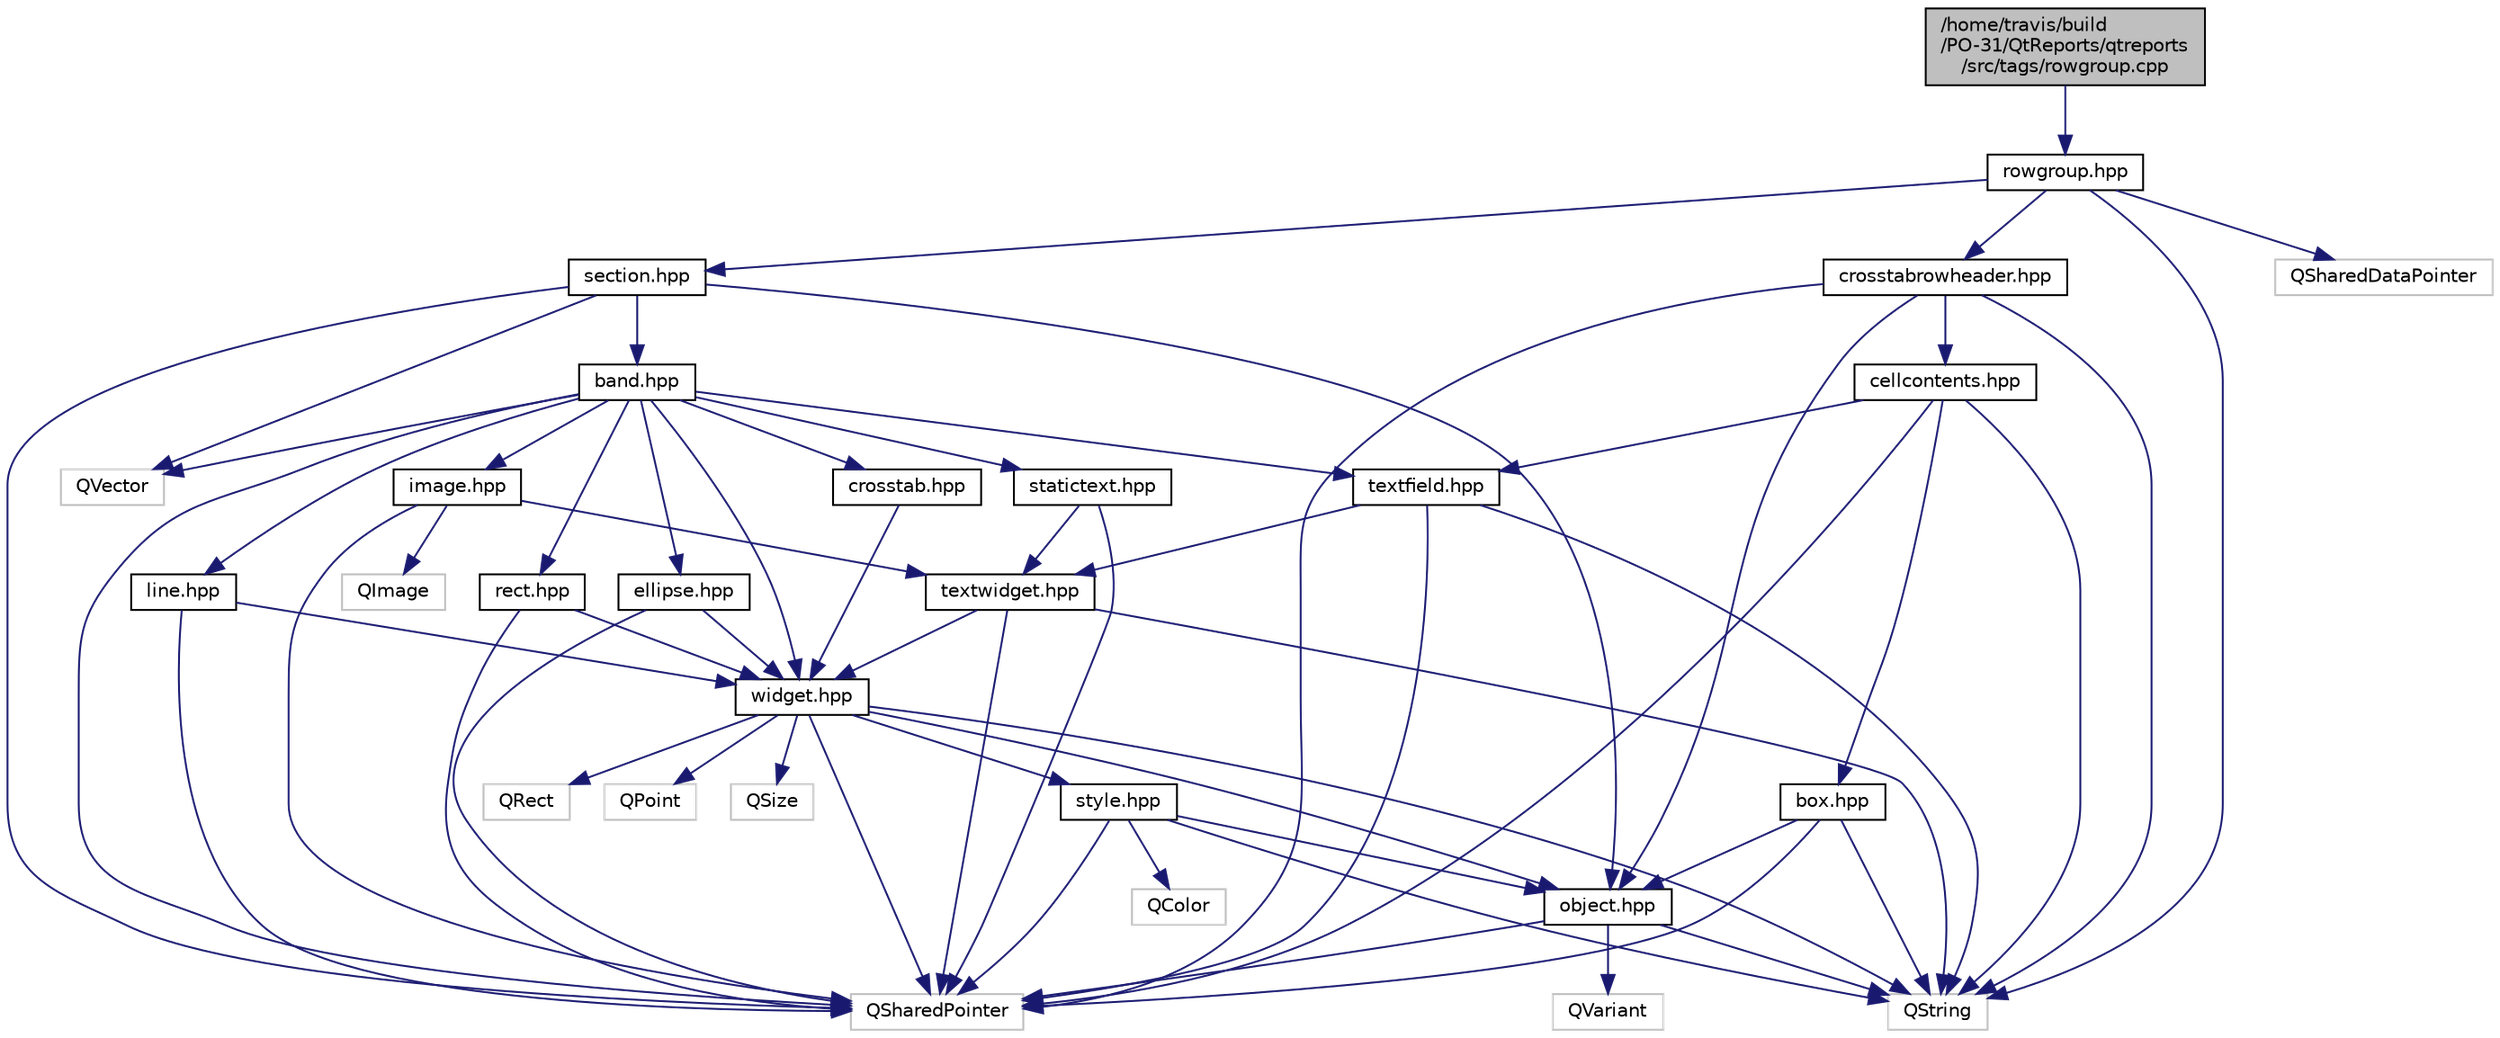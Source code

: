 digraph "/home/travis/build/PO-31/QtReports/qtreports/src/tags/rowgroup.cpp"
{
 // INTERACTIVE_SVG=YES
  bgcolor="transparent";
  edge [fontname="Helvetica",fontsize="10",labelfontname="Helvetica",labelfontsize="10"];
  node [fontname="Helvetica",fontsize="10",shape=record];
  Node1 [label="/home/travis/build\l/PO-31/QtReports/qtreports\l/src/tags/rowgroup.cpp",height=0.2,width=0.4,color="black", fillcolor="grey75", style="filled", fontcolor="black"];
  Node1 -> Node2 [color="midnightblue",fontsize="10",style="solid",fontname="Helvetica"];
  Node2 [label="rowgroup.hpp",height=0.2,width=0.4,color="black",URL="$rowgroup_8hpp.html"];
  Node2 -> Node3 [color="midnightblue",fontsize="10",style="solid",fontname="Helvetica"];
  Node3 [label="QString",height=0.2,width=0.4,color="grey75"];
  Node2 -> Node4 [color="midnightblue",fontsize="10",style="solid",fontname="Helvetica"];
  Node4 [label="QSharedDataPointer",height=0.2,width=0.4,color="grey75"];
  Node2 -> Node5 [color="midnightblue",fontsize="10",style="solid",fontname="Helvetica"];
  Node5 [label="crosstabrowheader.hpp",height=0.2,width=0.4,color="black",URL="$crosstabrowheader_8hpp.html"];
  Node5 -> Node3 [color="midnightblue",fontsize="10",style="solid",fontname="Helvetica"];
  Node5 -> Node6 [color="midnightblue",fontsize="10",style="solid",fontname="Helvetica"];
  Node6 [label="QSharedPointer",height=0.2,width=0.4,color="grey75"];
  Node5 -> Node7 [color="midnightblue",fontsize="10",style="solid",fontname="Helvetica"];
  Node7 [label="object.hpp",height=0.2,width=0.4,color="black",URL="$object_8hpp.html"];
  Node7 -> Node3 [color="midnightblue",fontsize="10",style="solid",fontname="Helvetica"];
  Node7 -> Node8 [color="midnightblue",fontsize="10",style="solid",fontname="Helvetica"];
  Node8 [label="QVariant",height=0.2,width=0.4,color="grey75"];
  Node7 -> Node6 [color="midnightblue",fontsize="10",style="solid",fontname="Helvetica"];
  Node5 -> Node9 [color="midnightblue",fontsize="10",style="solid",fontname="Helvetica"];
  Node9 [label="cellcontents.hpp",height=0.2,width=0.4,color="black",URL="$cellcontents_8hpp.html"];
  Node9 -> Node3 [color="midnightblue",fontsize="10",style="solid",fontname="Helvetica"];
  Node9 -> Node6 [color="midnightblue",fontsize="10",style="solid",fontname="Helvetica"];
  Node9 -> Node10 [color="midnightblue",fontsize="10",style="solid",fontname="Helvetica"];
  Node10 [label="box.hpp",height=0.2,width=0.4,color="black",URL="$box_8hpp.html"];
  Node10 -> Node3 [color="midnightblue",fontsize="10",style="solid",fontname="Helvetica"];
  Node10 -> Node6 [color="midnightblue",fontsize="10",style="solid",fontname="Helvetica"];
  Node10 -> Node7 [color="midnightblue",fontsize="10",style="solid",fontname="Helvetica"];
  Node9 -> Node11 [color="midnightblue",fontsize="10",style="solid",fontname="Helvetica"];
  Node11 [label="textfield.hpp",height=0.2,width=0.4,color="black",URL="$textfield_8hpp.html"];
  Node11 -> Node3 [color="midnightblue",fontsize="10",style="solid",fontname="Helvetica"];
  Node11 -> Node6 [color="midnightblue",fontsize="10",style="solid",fontname="Helvetica"];
  Node11 -> Node12 [color="midnightblue",fontsize="10",style="solid",fontname="Helvetica"];
  Node12 [label="textwidget.hpp",height=0.2,width=0.4,color="black",URL="$textwidget_8hpp.html"];
  Node12 -> Node3 [color="midnightblue",fontsize="10",style="solid",fontname="Helvetica"];
  Node12 -> Node6 [color="midnightblue",fontsize="10",style="solid",fontname="Helvetica"];
  Node12 -> Node13 [color="midnightblue",fontsize="10",style="solid",fontname="Helvetica"];
  Node13 [label="widget.hpp",height=0.2,width=0.4,color="black",URL="$widget_8hpp.html"];
  Node13 -> Node3 [color="midnightblue",fontsize="10",style="solid",fontname="Helvetica"];
  Node13 -> Node14 [color="midnightblue",fontsize="10",style="solid",fontname="Helvetica"];
  Node14 [label="QPoint",height=0.2,width=0.4,color="grey75"];
  Node13 -> Node15 [color="midnightblue",fontsize="10",style="solid",fontname="Helvetica"];
  Node15 [label="QSize",height=0.2,width=0.4,color="grey75"];
  Node13 -> Node16 [color="midnightblue",fontsize="10",style="solid",fontname="Helvetica"];
  Node16 [label="QRect",height=0.2,width=0.4,color="grey75"];
  Node13 -> Node6 [color="midnightblue",fontsize="10",style="solid",fontname="Helvetica"];
  Node13 -> Node17 [color="midnightblue",fontsize="10",style="solid",fontname="Helvetica"];
  Node17 [label="style.hpp",height=0.2,width=0.4,color="black",URL="$style_8hpp.html"];
  Node17 -> Node3 [color="midnightblue",fontsize="10",style="solid",fontname="Helvetica"];
  Node17 -> Node18 [color="midnightblue",fontsize="10",style="solid",fontname="Helvetica"];
  Node18 [label="QColor",height=0.2,width=0.4,color="grey75"];
  Node17 -> Node6 [color="midnightblue",fontsize="10",style="solid",fontname="Helvetica"];
  Node17 -> Node7 [color="midnightblue",fontsize="10",style="solid",fontname="Helvetica"];
  Node13 -> Node7 [color="midnightblue",fontsize="10",style="solid",fontname="Helvetica"];
  Node2 -> Node19 [color="midnightblue",fontsize="10",style="solid",fontname="Helvetica"];
  Node19 [label="section.hpp",height=0.2,width=0.4,color="black",URL="$section_8hpp.html"];
  Node19 -> Node20 [color="midnightblue",fontsize="10",style="solid",fontname="Helvetica"];
  Node20 [label="QVector",height=0.2,width=0.4,color="grey75"];
  Node19 -> Node6 [color="midnightblue",fontsize="10",style="solid",fontname="Helvetica"];
  Node19 -> Node7 [color="midnightblue",fontsize="10",style="solid",fontname="Helvetica"];
  Node19 -> Node21 [color="midnightblue",fontsize="10",style="solid",fontname="Helvetica"];
  Node21 [label="band.hpp",height=0.2,width=0.4,color="black",URL="$band_8hpp.html"];
  Node21 -> Node20 [color="midnightblue",fontsize="10",style="solid",fontname="Helvetica"];
  Node21 -> Node6 [color="midnightblue",fontsize="10",style="solid",fontname="Helvetica"];
  Node21 -> Node22 [color="midnightblue",fontsize="10",style="solid",fontname="Helvetica"];
  Node22 [label="statictext.hpp",height=0.2,width=0.4,color="black",URL="$statictext_8hpp.html"];
  Node22 -> Node6 [color="midnightblue",fontsize="10",style="solid",fontname="Helvetica"];
  Node22 -> Node12 [color="midnightblue",fontsize="10",style="solid",fontname="Helvetica"];
  Node21 -> Node11 [color="midnightblue",fontsize="10",style="solid",fontname="Helvetica"];
  Node21 -> Node23 [color="midnightblue",fontsize="10",style="solid",fontname="Helvetica"];
  Node23 [label="line.hpp",height=0.2,width=0.4,color="black",URL="$line_8hpp.html"];
  Node23 -> Node6 [color="midnightblue",fontsize="10",style="solid",fontname="Helvetica"];
  Node23 -> Node13 [color="midnightblue",fontsize="10",style="solid",fontname="Helvetica"];
  Node21 -> Node24 [color="midnightblue",fontsize="10",style="solid",fontname="Helvetica"];
  Node24 [label="rect.hpp",height=0.2,width=0.4,color="black",URL="$rect_8hpp.html"];
  Node24 -> Node6 [color="midnightblue",fontsize="10",style="solid",fontname="Helvetica"];
  Node24 -> Node13 [color="midnightblue",fontsize="10",style="solid",fontname="Helvetica"];
  Node21 -> Node25 [color="midnightblue",fontsize="10",style="solid",fontname="Helvetica"];
  Node25 [label="ellipse.hpp",height=0.2,width=0.4,color="black",URL="$ellipse_8hpp.html"];
  Node25 -> Node6 [color="midnightblue",fontsize="10",style="solid",fontname="Helvetica"];
  Node25 -> Node13 [color="midnightblue",fontsize="10",style="solid",fontname="Helvetica"];
  Node21 -> Node26 [color="midnightblue",fontsize="10",style="solid",fontname="Helvetica"];
  Node26 [label="image.hpp",height=0.2,width=0.4,color="black",URL="$image_8hpp.html"];
  Node26 -> Node27 [color="midnightblue",fontsize="10",style="solid",fontname="Helvetica"];
  Node27 [label="QImage",height=0.2,width=0.4,color="grey75"];
  Node26 -> Node6 [color="midnightblue",fontsize="10",style="solid",fontname="Helvetica"];
  Node26 -> Node12 [color="midnightblue",fontsize="10",style="solid",fontname="Helvetica"];
  Node21 -> Node13 [color="midnightblue",fontsize="10",style="solid",fontname="Helvetica"];
  Node21 -> Node28 [color="midnightblue",fontsize="10",style="solid",fontname="Helvetica"];
  Node28 [label="crosstab.hpp",height=0.2,width=0.4,color="black",URL="$crosstab_8hpp.html"];
  Node28 -> Node13 [color="midnightblue",fontsize="10",style="solid",fontname="Helvetica"];
}
